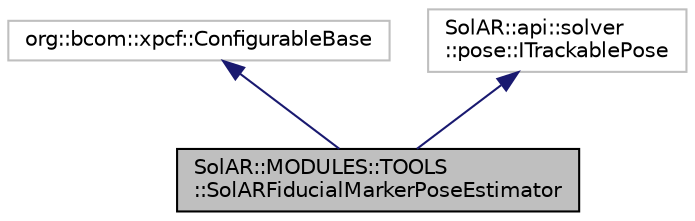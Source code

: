 digraph "SolAR::MODULES::TOOLS::SolARFiducialMarkerPoseEstimator"
{
 // LATEX_PDF_SIZE
  edge [fontname="Helvetica",fontsize="10",labelfontname="Helvetica",labelfontsize="10"];
  node [fontname="Helvetica",fontsize="10",shape=record];
  Node1 [label="SolAR::MODULES::TOOLS\l::SolARFiducialMarkerPoseEstimator",height=0.2,width=0.4,color="black", fillcolor="grey75", style="filled", fontcolor="black",tooltip="Estimate camera pose based on a fiducial marker. UUID: cddd23c4-da4e-4c5c-b3f9-7d095d097c97"];
  Node2 -> Node1 [dir="back",color="midnightblue",fontsize="10",style="solid",fontname="Helvetica"];
  Node2 [label="org::bcom::xpcf::ConfigurableBase",height=0.2,width=0.4,color="grey75", fillcolor="white", style="filled",tooltip=" "];
  Node3 -> Node1 [dir="back",color="midnightblue",fontsize="10",style="solid",fontname="Helvetica"];
  Node3 [label="SolAR::api::solver\l::pose::ITrackablePose",height=0.2,width=0.4,color="grey75", fillcolor="white", style="filled",tooltip=" "];
}
